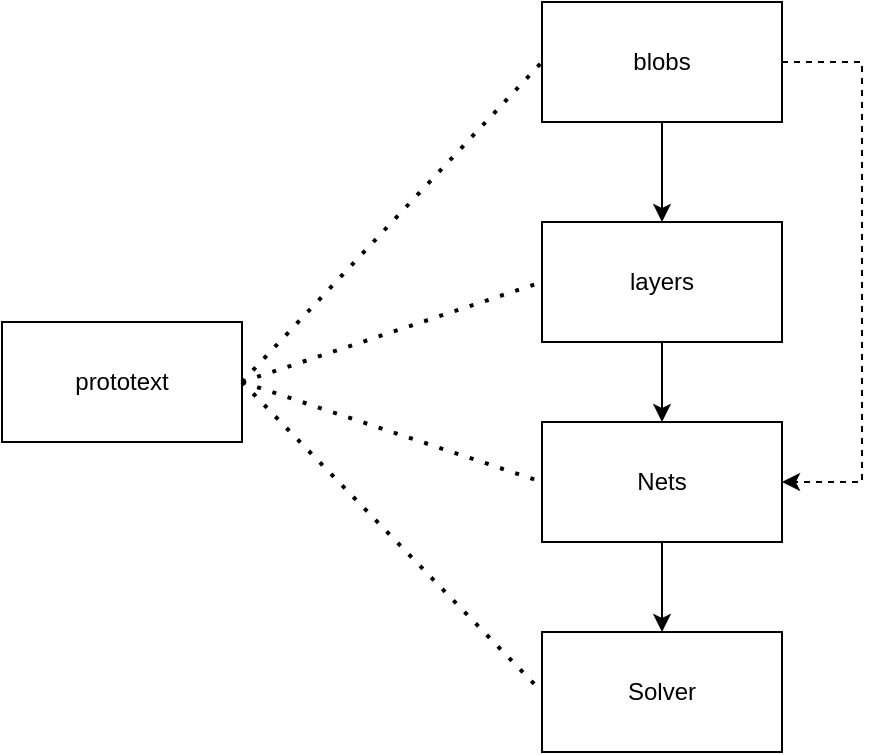 <mxfile version="20.6.2" type="onedrive"><diagram id="f3zs4okvfzocSFvxNanw" name="第 1 页"><mxGraphModel grid="1" page="1" gridSize="10" guides="1" tooltips="1" connect="1" arrows="1" fold="1" pageScale="1" pageWidth="827" pageHeight="1169" math="0" shadow="0"><root><mxCell id="0"/><mxCell id="1" parent="0"/><mxCell id="QCIp8Wgx1mJljliecSjw-1" value="prototext" style="rounded=0;whiteSpace=wrap;html=1;" vertex="1" parent="1"><mxGeometry x="130" y="400" width="120" height="60" as="geometry"/></mxCell><mxCell id="QCIp8Wgx1mJljliecSjw-2" value="blobs" style="rounded=0;whiteSpace=wrap;html=1;" vertex="1" parent="1"><mxGeometry x="400" y="240" width="120" height="60" as="geometry"/></mxCell><mxCell id="QCIp8Wgx1mJljliecSjw-3" value="layers&lt;br&gt;" style="rounded=0;whiteSpace=wrap;html=1;" vertex="1" parent="1"><mxGeometry x="400" y="350" width="120" height="60" as="geometry"/></mxCell><mxCell id="QCIp8Wgx1mJljliecSjw-4" value="Nets" style="rounded=0;whiteSpace=wrap;html=1;" vertex="1" parent="1"><mxGeometry x="400" y="450" width="120" height="60" as="geometry"/></mxCell><mxCell id="QCIp8Wgx1mJljliecSjw-5" value="Solver" style="rounded=0;whiteSpace=wrap;html=1;" vertex="1" parent="1"><mxGeometry x="400" y="555" width="120" height="60" as="geometry"/></mxCell><mxCell id="QCIp8Wgx1mJljliecSjw-6" value="" style="endArrow=classic;html=1;rounded=0;exitX=0.5;exitY=1;exitDx=0;exitDy=0;entryX=0.5;entryY=0;entryDx=0;entryDy=0;" edge="1" parent="1" source="QCIp8Wgx1mJljliecSjw-2" target="QCIp8Wgx1mJljliecSjw-3"><mxGeometry width="50" height="50" relative="1" as="geometry"><mxPoint x="270" y="420" as="sourcePoint"/><mxPoint x="320" y="370" as="targetPoint"/></mxGeometry></mxCell><mxCell id="QCIp8Wgx1mJljliecSjw-7" value="" style="endArrow=classic;html=1;rounded=0;exitX=0.5;exitY=1;exitDx=0;exitDy=0;" edge="1" parent="1" source="QCIp8Wgx1mJljliecSjw-3" target="QCIp8Wgx1mJljliecSjw-4"><mxGeometry width="50" height="50" relative="1" as="geometry"><mxPoint x="610" y="470" as="sourcePoint"/><mxPoint x="660" y="420" as="targetPoint"/></mxGeometry></mxCell><mxCell id="QCIp8Wgx1mJljliecSjw-8" value="" style="endArrow=classic;html=1;rounded=0;exitX=0.5;exitY=1;exitDx=0;exitDy=0;entryX=0.5;entryY=0;entryDx=0;entryDy=0;" edge="1" parent="1" source="QCIp8Wgx1mJljliecSjw-4" target="QCIp8Wgx1mJljliecSjw-5"><mxGeometry width="50" height="50" relative="1" as="geometry"><mxPoint x="560" y="540" as="sourcePoint"/><mxPoint x="610" y="490" as="targetPoint"/></mxGeometry></mxCell><mxCell id="QCIp8Wgx1mJljliecSjw-9" value="" style="endArrow=none;dashed=1;html=1;dashPattern=1 3;strokeWidth=2;rounded=0;exitX=1;exitY=0.5;exitDx=0;exitDy=0;entryX=0;entryY=0.5;entryDx=0;entryDy=0;" edge="1" parent="1" source="QCIp8Wgx1mJljliecSjw-1" target="QCIp8Wgx1mJljliecSjw-2"><mxGeometry width="50" height="50" relative="1" as="geometry"><mxPoint x="310" y="500" as="sourcePoint"/><mxPoint x="360" y="450" as="targetPoint"/></mxGeometry></mxCell><mxCell id="QCIp8Wgx1mJljliecSjw-10" value="" style="endArrow=none;dashed=1;html=1;dashPattern=1 3;strokeWidth=2;rounded=0;exitX=1;exitY=0.5;exitDx=0;exitDy=0;entryX=0;entryY=0.5;entryDx=0;entryDy=0;" edge="1" parent="1" source="QCIp8Wgx1mJljliecSjw-1" target="QCIp8Wgx1mJljliecSjw-3"><mxGeometry width="50" height="50" relative="1" as="geometry"><mxPoint x="310" y="470" as="sourcePoint"/><mxPoint x="360" y="420" as="targetPoint"/></mxGeometry></mxCell><mxCell id="QCIp8Wgx1mJljliecSjw-11" value="" style="endArrow=none;dashed=1;html=1;dashPattern=1 3;strokeWidth=2;rounded=0;entryX=0;entryY=0.5;entryDx=0;entryDy=0;" edge="1" parent="1" target="QCIp8Wgx1mJljliecSjw-4"><mxGeometry width="50" height="50" relative="1" as="geometry"><mxPoint x="250" y="430" as="sourcePoint"/><mxPoint x="350" y="460" as="targetPoint"/></mxGeometry></mxCell><mxCell id="QCIp8Wgx1mJljliecSjw-12" value="" style="endArrow=none;dashed=1;html=1;dashPattern=1 3;strokeWidth=2;rounded=0;entryX=0;entryY=0.5;entryDx=0;entryDy=0;" edge="1" parent="1" target="QCIp8Wgx1mJljliecSjw-5"><mxGeometry width="50" height="50" relative="1" as="geometry"><mxPoint x="250" y="430" as="sourcePoint"/><mxPoint x="290" y="550" as="targetPoint"/></mxGeometry></mxCell><mxCell id="QCIp8Wgx1mJljliecSjw-13" value="" style="endArrow=classic;html=1;rounded=0;exitX=1;exitY=0.5;exitDx=0;exitDy=0;entryX=1;entryY=0.5;entryDx=0;entryDy=0;dashed=1;" edge="1" parent="1" source="QCIp8Wgx1mJljliecSjw-2" target="QCIp8Wgx1mJljliecSjw-4"><mxGeometry width="50" height="50" relative="1" as="geometry"><mxPoint x="610" y="370" as="sourcePoint"/><mxPoint x="660" y="320" as="targetPoint"/><Array as="points"><mxPoint x="560" y="270"/><mxPoint x="560" y="480"/></Array></mxGeometry></mxCell></root></mxGraphModel></diagram></mxfile>